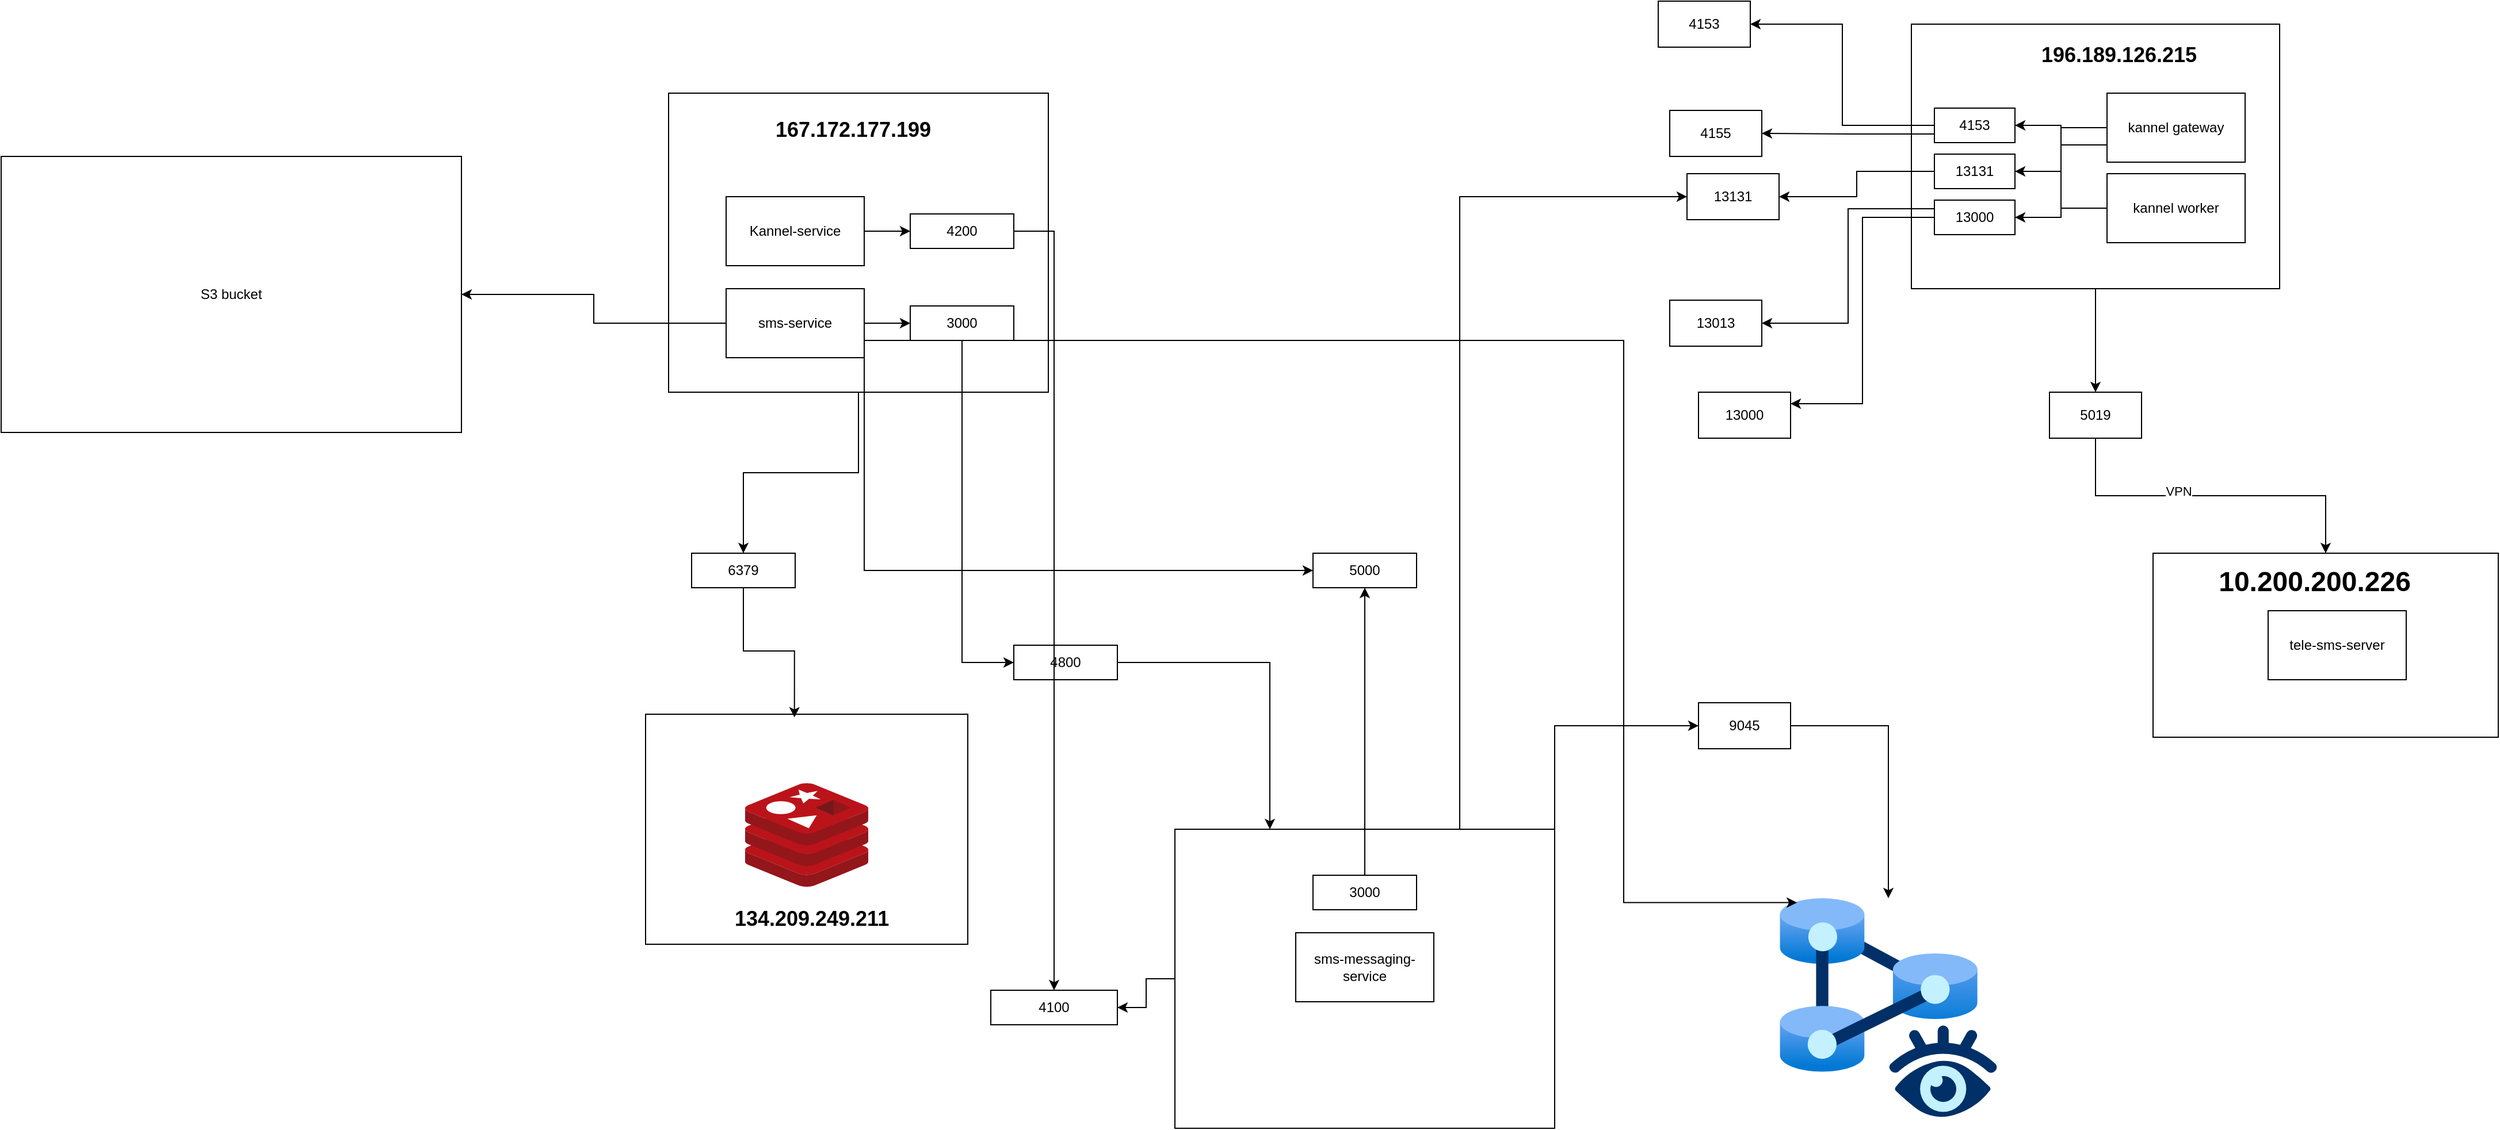 <mxfile version="24.8.4">
  <diagram name="Page-1" id="TbZtthQ5-eUh3UXo095x">
    <mxGraphModel dx="2626" dy="457" grid="1" gridSize="10" guides="1" tooltips="1" connect="1" arrows="1" fold="1" page="1" pageScale="1" pageWidth="850" pageHeight="1100" math="0" shadow="0">
      <root>
        <mxCell id="0" />
        <mxCell id="1" parent="0" />
        <mxCell id="Vjc0g-X-Gko_kS8MleXu-80" value="4153" style="rounded=0;whiteSpace=wrap;html=1;" parent="1" vertex="1">
          <mxGeometry x="120" y="570" width="80" height="40" as="geometry" />
        </mxCell>
        <mxCell id="Vjc0g-X-Gko_kS8MleXu-81" value="13131" style="rounded=0;whiteSpace=wrap;html=1;" parent="1" vertex="1">
          <mxGeometry x="145" y="720" width="80" height="40" as="geometry" />
        </mxCell>
        <mxCell id="Vjc0g-X-Gko_kS8MleXu-82" value="4155" style="rounded=0;whiteSpace=wrap;html=1;" parent="1" vertex="1">
          <mxGeometry x="130" y="665" width="80" height="40" as="geometry" />
        </mxCell>
        <mxCell id="Vjc0g-X-Gko_kS8MleXu-83" value="" style="group" parent="1" vertex="1" connectable="0">
          <mxGeometry x="340" y="590" width="320" height="230" as="geometry" />
        </mxCell>
        <mxCell id="Vjc0g-X-Gko_kS8MleXu-84" value="" style="rounded=0;whiteSpace=wrap;html=1;" parent="Vjc0g-X-Gko_kS8MleXu-83" vertex="1">
          <mxGeometry width="320" height="230" as="geometry" />
        </mxCell>
        <mxCell id="Vjc0g-X-Gko_kS8MleXu-85" style="edgeStyle=orthogonalEdgeStyle;rounded=0;orthogonalLoop=1;jettySize=auto;html=1;exitX=0;exitY=0.75;exitDx=0;exitDy=0;entryX=1;entryY=0.5;entryDx=0;entryDy=0;" parent="Vjc0g-X-Gko_kS8MleXu-83" source="Vjc0g-X-Gko_kS8MleXu-87" target="Vjc0g-X-Gko_kS8MleXu-94" edge="1">
          <mxGeometry relative="1" as="geometry" />
        </mxCell>
        <mxCell id="Vjc0g-X-Gko_kS8MleXu-86" style="edgeStyle=orthogonalEdgeStyle;rounded=0;orthogonalLoop=1;jettySize=auto;html=1;exitX=0;exitY=0.5;exitDx=0;exitDy=0;entryX=1;entryY=0.5;entryDx=0;entryDy=0;" parent="Vjc0g-X-Gko_kS8MleXu-83" source="Vjc0g-X-Gko_kS8MleXu-87" target="Vjc0g-X-Gko_kS8MleXu-93" edge="1">
          <mxGeometry relative="1" as="geometry" />
        </mxCell>
        <mxCell id="Vjc0g-X-Gko_kS8MleXu-87" value="kannel gateway" style="rounded=0;whiteSpace=wrap;html=1;" parent="Vjc0g-X-Gko_kS8MleXu-83" vertex="1">
          <mxGeometry x="170" y="60" width="120" height="60" as="geometry" />
        </mxCell>
        <mxCell id="Vjc0g-X-Gko_kS8MleXu-88" style="edgeStyle=orthogonalEdgeStyle;rounded=0;orthogonalLoop=1;jettySize=auto;html=1;entryX=1;entryY=0.5;entryDx=0;entryDy=0;" parent="Vjc0g-X-Gko_kS8MleXu-83" source="Vjc0g-X-Gko_kS8MleXu-89" target="Vjc0g-X-Gko_kS8MleXu-92" edge="1">
          <mxGeometry relative="1" as="geometry" />
        </mxCell>
        <mxCell id="Vjc0g-X-Gko_kS8MleXu-89" value="kannel worker" style="rounded=0;whiteSpace=wrap;html=1;" parent="Vjc0g-X-Gko_kS8MleXu-83" vertex="1">
          <mxGeometry x="170" y="130" width="120" height="60" as="geometry" />
        </mxCell>
        <mxCell id="Vjc0g-X-Gko_kS8MleXu-90" value="&lt;font style=&quot;font-size: 18px;&quot;&gt;196.189.126.215&lt;/font&gt;" style="text;strokeColor=none;fillColor=none;html=1;fontSize=24;fontStyle=1;verticalAlign=middle;align=center;" parent="Vjc0g-X-Gko_kS8MleXu-83" vertex="1">
          <mxGeometry x="130" y="10" width="100" height="30" as="geometry" />
        </mxCell>
        <mxCell id="Vjc0g-X-Gko_kS8MleXu-91" value="" style="group" parent="Vjc0g-X-Gko_kS8MleXu-83" vertex="1" connectable="0">
          <mxGeometry x="20" y="73" width="70" height="110" as="geometry" />
        </mxCell>
        <mxCell id="Vjc0g-X-Gko_kS8MleXu-92" value="4153" style="rounded=0;whiteSpace=wrap;html=1;" parent="Vjc0g-X-Gko_kS8MleXu-91" vertex="1">
          <mxGeometry width="70" height="30" as="geometry" />
        </mxCell>
        <mxCell id="Vjc0g-X-Gko_kS8MleXu-93" value="13131" style="rounded=0;whiteSpace=wrap;html=1;" parent="Vjc0g-X-Gko_kS8MleXu-91" vertex="1">
          <mxGeometry y="40" width="70" height="30" as="geometry" />
        </mxCell>
        <mxCell id="Vjc0g-X-Gko_kS8MleXu-94" value="13000" style="rounded=0;whiteSpace=wrap;html=1;" parent="Vjc0g-X-Gko_kS8MleXu-91" vertex="1">
          <mxGeometry y="80" width="70" height="30" as="geometry" />
        </mxCell>
        <mxCell id="Vjc0g-X-Gko_kS8MleXu-95" value="13000" style="rounded=0;whiteSpace=wrap;html=1;" parent="1" vertex="1">
          <mxGeometry x="155" y="910" width="80" height="40" as="geometry" />
        </mxCell>
        <mxCell id="Vjc0g-X-Gko_kS8MleXu-96" value="13013" style="rounded=0;whiteSpace=wrap;html=1;" parent="1" vertex="1">
          <mxGeometry x="130" y="830" width="80" height="40" as="geometry" />
        </mxCell>
        <mxCell id="Vjc0g-X-Gko_kS8MleXu-97" style="edgeStyle=orthogonalEdgeStyle;rounded=0;orthogonalLoop=1;jettySize=auto;html=1;entryX=1;entryY=0.5;entryDx=0;entryDy=0;" parent="1" source="Vjc0g-X-Gko_kS8MleXu-92" target="Vjc0g-X-Gko_kS8MleXu-80" edge="1">
          <mxGeometry relative="1" as="geometry">
            <mxPoint x="235" y="580" as="targetPoint" />
          </mxGeometry>
        </mxCell>
        <mxCell id="Vjc0g-X-Gko_kS8MleXu-98" style="edgeStyle=orthogonalEdgeStyle;rounded=0;orthogonalLoop=1;jettySize=auto;html=1;exitX=0;exitY=0.75;exitDx=0;exitDy=0;entryX=1;entryY=0.5;entryDx=0;entryDy=0;" parent="1" source="Vjc0g-X-Gko_kS8MleXu-92" target="Vjc0g-X-Gko_kS8MleXu-82" edge="1">
          <mxGeometry relative="1" as="geometry" />
        </mxCell>
        <mxCell id="Vjc0g-X-Gko_kS8MleXu-99" style="edgeStyle=orthogonalEdgeStyle;rounded=0;orthogonalLoop=1;jettySize=auto;html=1;entryX=1;entryY=0.25;entryDx=0;entryDy=0;" parent="1" source="Vjc0g-X-Gko_kS8MleXu-94" target="Vjc0g-X-Gko_kS8MleXu-95" edge="1">
          <mxGeometry relative="1" as="geometry" />
        </mxCell>
        <mxCell id="Vjc0g-X-Gko_kS8MleXu-100" style="edgeStyle=orthogonalEdgeStyle;rounded=0;orthogonalLoop=1;jettySize=auto;html=1;exitX=0;exitY=0.25;exitDx=0;exitDy=0;entryX=1;entryY=0.5;entryDx=0;entryDy=0;" parent="1" source="Vjc0g-X-Gko_kS8MleXu-94" target="Vjc0g-X-Gko_kS8MleXu-96" edge="1">
          <mxGeometry relative="1" as="geometry" />
        </mxCell>
        <mxCell id="Vjc0g-X-Gko_kS8MleXu-101" style="edgeStyle=orthogonalEdgeStyle;rounded=0;orthogonalLoop=1;jettySize=auto;html=1;exitX=0;exitY=0.5;exitDx=0;exitDy=0;" parent="1" source="Vjc0g-X-Gko_kS8MleXu-93" target="Vjc0g-X-Gko_kS8MleXu-81" edge="1">
          <mxGeometry relative="1" as="geometry" />
        </mxCell>
        <mxCell id="Vjc0g-X-Gko_kS8MleXu-102" value="5019" style="rounded=0;whiteSpace=wrap;html=1;" parent="1" vertex="1">
          <mxGeometry x="460" y="910" width="80" height="40" as="geometry" />
        </mxCell>
        <mxCell id="Vjc0g-X-Gko_kS8MleXu-103" style="edgeStyle=orthogonalEdgeStyle;rounded=0;orthogonalLoop=1;jettySize=auto;html=1;exitX=0.5;exitY=1;exitDx=0;exitDy=0;entryX=0.5;entryY=0;entryDx=0;entryDy=0;" parent="1" source="Vjc0g-X-Gko_kS8MleXu-84" target="Vjc0g-X-Gko_kS8MleXu-102" edge="1">
          <mxGeometry relative="1" as="geometry" />
        </mxCell>
        <mxCell id="Vjc0g-X-Gko_kS8MleXu-118" style="edgeStyle=orthogonalEdgeStyle;rounded=0;orthogonalLoop=1;jettySize=auto;html=1;exitX=0.5;exitY=1;exitDx=0;exitDy=0;entryX=0.5;entryY=0;entryDx=0;entryDy=0;" parent="1" source="Vjc0g-X-Gko_kS8MleXu-104" target="Vjc0g-X-Gko_kS8MleXu-117" edge="1">
          <mxGeometry relative="1" as="geometry" />
        </mxCell>
        <mxCell id="Vjc0g-X-Gko_kS8MleXu-107" value="" style="group" parent="1" vertex="1" connectable="0">
          <mxGeometry x="550" y="1050" width="300" height="160" as="geometry" />
        </mxCell>
        <mxCell id="Vjc0g-X-Gko_kS8MleXu-108" value="" style="rounded=0;whiteSpace=wrap;html=1;" parent="Vjc0g-X-Gko_kS8MleXu-107" vertex="1">
          <mxGeometry width="300" height="160" as="geometry" />
        </mxCell>
        <mxCell id="Vjc0g-X-Gko_kS8MleXu-109" value="10.200.200.226" style="text;strokeColor=none;fillColor=none;html=1;fontSize=24;fontStyle=1;verticalAlign=middle;align=center;" parent="Vjc0g-X-Gko_kS8MleXu-107" vertex="1">
          <mxGeometry x="90" y="10" width="100" height="30" as="geometry" />
        </mxCell>
        <mxCell id="Vjc0g-X-Gko_kS8MleXu-110" value="tele-sms-server" style="rounded=0;whiteSpace=wrap;html=1;" parent="Vjc0g-X-Gko_kS8MleXu-107" vertex="1">
          <mxGeometry x="100" y="50" width="120" height="60" as="geometry" />
        </mxCell>
        <mxCell id="Vjc0g-X-Gko_kS8MleXu-111" style="edgeStyle=orthogonalEdgeStyle;rounded=0;orthogonalLoop=1;jettySize=auto;html=1;exitX=0.5;exitY=1;exitDx=0;exitDy=0;entryX=0.5;entryY=0;entryDx=0;entryDy=0;" parent="1" source="Vjc0g-X-Gko_kS8MleXu-102" target="Vjc0g-X-Gko_kS8MleXu-108" edge="1">
          <mxGeometry relative="1" as="geometry" />
        </mxCell>
        <mxCell id="Vjc0g-X-Gko_kS8MleXu-112" value="VPN" style="edgeLabel;html=1;align=center;verticalAlign=middle;resizable=0;points=[];" parent="Vjc0g-X-Gko_kS8MleXu-111" vertex="1" connectable="0">
          <mxGeometry x="-0.191" y="4" relative="1" as="geometry">
            <mxPoint as="offset" />
          </mxGeometry>
        </mxCell>
        <mxCell id="Vjc0g-X-Gko_kS8MleXu-115" value="" style="group" parent="1" vertex="1" connectable="0">
          <mxGeometry x="-770" y="1190" width="437.14" height="200" as="geometry" />
        </mxCell>
        <mxCell id="Vjc0g-X-Gko_kS8MleXu-122" value="" style="group" parent="Vjc0g-X-Gko_kS8MleXu-115" vertex="1" connectable="0">
          <mxGeometry x="10" width="280" height="200" as="geometry" />
        </mxCell>
        <mxCell id="Vjc0g-X-Gko_kS8MleXu-114" value="" style="rounded=0;whiteSpace=wrap;html=1;" parent="Vjc0g-X-Gko_kS8MleXu-122" vertex="1">
          <mxGeometry width="280" height="200" as="geometry" />
        </mxCell>
        <mxCell id="Vjc0g-X-Gko_kS8MleXu-113" value="" style="image;sketch=0;aspect=fixed;html=1;points=[];align=center;fontSize=12;image=img/lib/mscae/Cache_Redis_Product.svg;" parent="Vjc0g-X-Gko_kS8MleXu-122" vertex="1">
          <mxGeometry x="86.43" y="60" width="107.14" height="90" as="geometry" />
        </mxCell>
        <mxCell id="Vjc0g-X-Gko_kS8MleXu-116" value="&lt;font style=&quot;font-size: 18px;&quot;&gt;134.209.249.211&lt;/font&gt;" style="text;strokeColor=none;fillColor=none;html=1;fontSize=24;fontStyle=1;verticalAlign=middle;align=center;" parent="Vjc0g-X-Gko_kS8MleXu-122" vertex="1">
          <mxGeometry x="93.57" y="156" width="100" height="40" as="geometry" />
        </mxCell>
        <mxCell id="Vjc0g-X-Gko_kS8MleXu-117" value="6379" style="rounded=0;whiteSpace=wrap;html=1;" parent="1" vertex="1">
          <mxGeometry x="-720" y="1050" width="90" height="30" as="geometry" />
        </mxCell>
        <mxCell id="Vjc0g-X-Gko_kS8MleXu-119" style="edgeStyle=orthogonalEdgeStyle;rounded=0;orthogonalLoop=1;jettySize=auto;html=1;exitX=0.5;exitY=1;exitDx=0;exitDy=0;entryX=0.462;entryY=0.014;entryDx=0;entryDy=0;entryPerimeter=0;" parent="1" source="Vjc0g-X-Gko_kS8MleXu-117" target="Vjc0g-X-Gko_kS8MleXu-114" edge="1">
          <mxGeometry relative="1" as="geometry" />
        </mxCell>
        <mxCell id="Vjc0g-X-Gko_kS8MleXu-120" value="" style="group" parent="1" vertex="1" connectable="0">
          <mxGeometry x="-740" y="650" width="330" height="260" as="geometry" />
        </mxCell>
        <mxCell id="Vjc0g-X-Gko_kS8MleXu-147" value="" style="group" parent="Vjc0g-X-Gko_kS8MleXu-120" vertex="1" connectable="0">
          <mxGeometry width="330" height="260" as="geometry" />
        </mxCell>
        <mxCell id="Vjc0g-X-Gko_kS8MleXu-104" value="" style="rounded=0;whiteSpace=wrap;html=1;" parent="Vjc0g-X-Gko_kS8MleXu-147" vertex="1">
          <mxGeometry width="330" height="260" as="geometry" />
        </mxCell>
        <mxCell id="Vjc0g-X-Gko_kS8MleXu-105" value="&lt;font style=&quot;font-size: 18px;&quot;&gt;167.172.177.199&lt;/font&gt;" style="text;strokeColor=none;fillColor=none;html=1;fontSize=24;fontStyle=1;verticalAlign=middle;align=center;" parent="Vjc0g-X-Gko_kS8MleXu-147" vertex="1">
          <mxGeometry x="110" y="10" width="100" height="40" as="geometry" />
        </mxCell>
        <mxCell id="Vjc0g-X-Gko_kS8MleXu-155" style="edgeStyle=orthogonalEdgeStyle;rounded=0;orthogonalLoop=1;jettySize=auto;html=1;exitX=1;exitY=0.5;exitDx=0;exitDy=0;entryX=0;entryY=0.5;entryDx=0;entryDy=0;" parent="Vjc0g-X-Gko_kS8MleXu-147" source="Vjc0g-X-Gko_kS8MleXu-106" target="Vjc0g-X-Gko_kS8MleXu-153" edge="1">
          <mxGeometry relative="1" as="geometry" />
        </mxCell>
        <mxCell id="Vjc0g-X-Gko_kS8MleXu-106" value="Kannel-service" style="rounded=0;whiteSpace=wrap;html=1;" parent="Vjc0g-X-Gko_kS8MleXu-147" vertex="1">
          <mxGeometry x="50" y="90" width="120" height="60" as="geometry" />
        </mxCell>
        <mxCell id="Vjc0g-X-Gko_kS8MleXu-152" style="edgeStyle=orthogonalEdgeStyle;rounded=0;orthogonalLoop=1;jettySize=auto;html=1;exitX=1;exitY=0.5;exitDx=0;exitDy=0;entryX=0;entryY=0.5;entryDx=0;entryDy=0;" parent="Vjc0g-X-Gko_kS8MleXu-147" source="Vjc0g-X-Gko_kS8MleXu-146" target="Vjc0g-X-Gko_kS8MleXu-148" edge="1">
          <mxGeometry relative="1" as="geometry" />
        </mxCell>
        <mxCell id="Vjc0g-X-Gko_kS8MleXu-146" value="sms-service" style="rounded=0;whiteSpace=wrap;html=1;" parent="Vjc0g-X-Gko_kS8MleXu-147" vertex="1">
          <mxGeometry x="50" y="170" width="120" height="60" as="geometry" />
        </mxCell>
        <mxCell id="Vjc0g-X-Gko_kS8MleXu-148" value="3000" style="rounded=0;whiteSpace=wrap;html=1;" parent="Vjc0g-X-Gko_kS8MleXu-147" vertex="1">
          <mxGeometry x="210" y="185" width="90" height="30" as="geometry" />
        </mxCell>
        <mxCell id="Vjc0g-X-Gko_kS8MleXu-153" value="4200" style="rounded=0;whiteSpace=wrap;html=1;" parent="Vjc0g-X-Gko_kS8MleXu-147" vertex="1">
          <mxGeometry x="210" y="105" width="90" height="30" as="geometry" />
        </mxCell>
        <mxCell id="Vjc0g-X-Gko_kS8MleXu-123" value="" style="group" parent="1" vertex="1" connectable="0">
          <mxGeometry x="-300" y="1290" width="330" height="260" as="geometry" />
        </mxCell>
        <mxCell id="Vjc0g-X-Gko_kS8MleXu-132" value="" style="group" parent="Vjc0g-X-Gko_kS8MleXu-123" vertex="1" connectable="0">
          <mxGeometry width="330" height="260" as="geometry" />
        </mxCell>
        <mxCell id="Vjc0g-X-Gko_kS8MleXu-124" value="" style="rounded=0;whiteSpace=wrap;html=1;" parent="Vjc0g-X-Gko_kS8MleXu-132" vertex="1">
          <mxGeometry width="330" height="260" as="geometry" />
        </mxCell>
        <mxCell id="Vjc0g-X-Gko_kS8MleXu-126" value="sms-messaging-service" style="rounded=0;whiteSpace=wrap;html=1;" parent="Vjc0g-X-Gko_kS8MleXu-132" vertex="1">
          <mxGeometry x="105" y="90" width="120" height="60" as="geometry" />
        </mxCell>
        <mxCell id="Vjc0g-X-Gko_kS8MleXu-127" value="3000" style="rounded=0;whiteSpace=wrap;html=1;" parent="Vjc0g-X-Gko_kS8MleXu-132" vertex="1">
          <mxGeometry x="120" y="40" width="90" height="30" as="geometry" />
        </mxCell>
        <mxCell id="Vjc0g-X-Gko_kS8MleXu-128" value="5000" style="rounded=0;whiteSpace=wrap;html=1;" parent="1" vertex="1">
          <mxGeometry x="-180" y="1050" width="90" height="30" as="geometry" />
        </mxCell>
        <mxCell id="Vjc0g-X-Gko_kS8MleXu-129" style="edgeStyle=orthogonalEdgeStyle;rounded=0;orthogonalLoop=1;jettySize=auto;html=1;" parent="1" source="Vjc0g-X-Gko_kS8MleXu-127" target="Vjc0g-X-Gko_kS8MleXu-128" edge="1">
          <mxGeometry relative="1" as="geometry" />
        </mxCell>
        <mxCell id="Vjc0g-X-Gko_kS8MleXu-130" style="edgeStyle=orthogonalEdgeStyle;rounded=0;orthogonalLoop=1;jettySize=auto;html=1;exitX=1;exitY=1;exitDx=0;exitDy=0;entryX=0;entryY=0.5;entryDx=0;entryDy=0;" parent="1" source="Vjc0g-X-Gko_kS8MleXu-146" target="Vjc0g-X-Gko_kS8MleXu-128" edge="1">
          <mxGeometry relative="1" as="geometry" />
        </mxCell>
        <mxCell id="Vjc0g-X-Gko_kS8MleXu-134" value="" style="image;aspect=fixed;html=1;points=[];align=center;fontSize=12;image=img/lib/azure2/other/Managed_Instance_Apache_Cassandra.svg;" parent="1" vertex="1">
          <mxGeometry x="225" y="1350" width="190" height="190" as="geometry" />
        </mxCell>
        <mxCell id="Vjc0g-X-Gko_kS8MleXu-143" style="edgeStyle=orthogonalEdgeStyle;rounded=0;orthogonalLoop=1;jettySize=auto;html=1;exitX=1;exitY=0.5;exitDx=0;exitDy=0;" parent="1" source="Vjc0g-X-Gko_kS8MleXu-141" target="Vjc0g-X-Gko_kS8MleXu-134" edge="1">
          <mxGeometry relative="1" as="geometry" />
        </mxCell>
        <mxCell id="Vjc0g-X-Gko_kS8MleXu-141" value="9045" style="rounded=0;whiteSpace=wrap;html=1;" parent="1" vertex="1">
          <mxGeometry x="155" y="1180" width="80" height="40" as="geometry" />
        </mxCell>
        <mxCell id="Vjc0g-X-Gko_kS8MleXu-142" style="edgeStyle=orthogonalEdgeStyle;rounded=0;orthogonalLoop=1;jettySize=auto;html=1;exitX=1;exitY=0;exitDx=0;exitDy=0;entryX=0;entryY=0.5;entryDx=0;entryDy=0;" parent="1" source="Vjc0g-X-Gko_kS8MleXu-124" target="Vjc0g-X-Gko_kS8MleXu-141" edge="1">
          <mxGeometry relative="1" as="geometry" />
        </mxCell>
        <mxCell id="Vjc0g-X-Gko_kS8MleXu-144" style="edgeStyle=orthogonalEdgeStyle;rounded=0;orthogonalLoop=1;jettySize=auto;html=1;exitX=0.75;exitY=0;exitDx=0;exitDy=0;entryX=0;entryY=0.5;entryDx=0;entryDy=0;" parent="1" source="Vjc0g-X-Gko_kS8MleXu-124" target="Vjc0g-X-Gko_kS8MleXu-81" edge="1">
          <mxGeometry relative="1" as="geometry" />
        </mxCell>
        <mxCell id="Vjc0g-X-Gko_kS8MleXu-151" style="edgeStyle=orthogonalEdgeStyle;rounded=0;orthogonalLoop=1;jettySize=auto;html=1;entryX=0.25;entryY=0;entryDx=0;entryDy=0;" parent="1" source="Vjc0g-X-Gko_kS8MleXu-145" target="Vjc0g-X-Gko_kS8MleXu-124" edge="1">
          <mxGeometry relative="1" as="geometry" />
        </mxCell>
        <mxCell id="Vjc0g-X-Gko_kS8MleXu-145" value="4800" style="rounded=0;whiteSpace=wrap;html=1;" parent="1" vertex="1">
          <mxGeometry x="-440" y="1130" width="90" height="30" as="geometry" />
        </mxCell>
        <mxCell id="Vjc0g-X-Gko_kS8MleXu-149" style="edgeStyle=orthogonalEdgeStyle;rounded=0;orthogonalLoop=1;jettySize=auto;html=1;entryX=0;entryY=0.5;entryDx=0;entryDy=0;" parent="1" source="Vjc0g-X-Gko_kS8MleXu-148" target="Vjc0g-X-Gko_kS8MleXu-145" edge="1">
          <mxGeometry relative="1" as="geometry" />
        </mxCell>
        <mxCell id="Vjc0g-X-Gko_kS8MleXu-154" value="4100" style="rounded=0;whiteSpace=wrap;html=1;" parent="1" vertex="1">
          <mxGeometry x="-460" y="1430" width="110" height="30" as="geometry" />
        </mxCell>
        <mxCell id="Vjc0g-X-Gko_kS8MleXu-156" style="edgeStyle=orthogonalEdgeStyle;rounded=0;orthogonalLoop=1;jettySize=auto;html=1;exitX=1;exitY=0.5;exitDx=0;exitDy=0;entryX=0.5;entryY=0;entryDx=0;entryDy=0;" parent="1" source="Vjc0g-X-Gko_kS8MleXu-153" target="Vjc0g-X-Gko_kS8MleXu-154" edge="1">
          <mxGeometry relative="1" as="geometry" />
        </mxCell>
        <mxCell id="Vjc0g-X-Gko_kS8MleXu-157" style="edgeStyle=orthogonalEdgeStyle;rounded=0;orthogonalLoop=1;jettySize=auto;html=1;exitX=0;exitY=0.5;exitDx=0;exitDy=0;entryX=1;entryY=0.5;entryDx=0;entryDy=0;" parent="1" source="Vjc0g-X-Gko_kS8MleXu-124" target="Vjc0g-X-Gko_kS8MleXu-154" edge="1">
          <mxGeometry relative="1" as="geometry" />
        </mxCell>
        <mxCell id="Jbj9IDulQeKVqqw00MOw-1" style="edgeStyle=orthogonalEdgeStyle;rounded=0;orthogonalLoop=1;jettySize=auto;html=1;exitX=1;exitY=0.75;exitDx=0;exitDy=0;entryX=0.082;entryY=0.02;entryDx=0;entryDy=0;entryPerimeter=0;" edge="1" parent="1" source="Vjc0g-X-Gko_kS8MleXu-146" target="Vjc0g-X-Gko_kS8MleXu-134">
          <mxGeometry relative="1" as="geometry">
            <Array as="points">
              <mxPoint x="90" y="865" />
              <mxPoint x="90" y="1354" />
            </Array>
          </mxGeometry>
        </mxCell>
        <mxCell id="Jbj9IDulQeKVqqw00MOw-2" value="S3 bucket" style="rounded=0;whiteSpace=wrap;html=1;" vertex="1" parent="1">
          <mxGeometry x="-1320" y="705" width="400" height="240" as="geometry" />
        </mxCell>
        <mxCell id="Jbj9IDulQeKVqqw00MOw-3" style="edgeStyle=orthogonalEdgeStyle;rounded=0;orthogonalLoop=1;jettySize=auto;html=1;exitX=0;exitY=0.5;exitDx=0;exitDy=0;entryX=1;entryY=0.5;entryDx=0;entryDy=0;" edge="1" parent="1" source="Vjc0g-X-Gko_kS8MleXu-146" target="Jbj9IDulQeKVqqw00MOw-2">
          <mxGeometry relative="1" as="geometry" />
        </mxCell>
      </root>
    </mxGraphModel>
  </diagram>
</mxfile>
